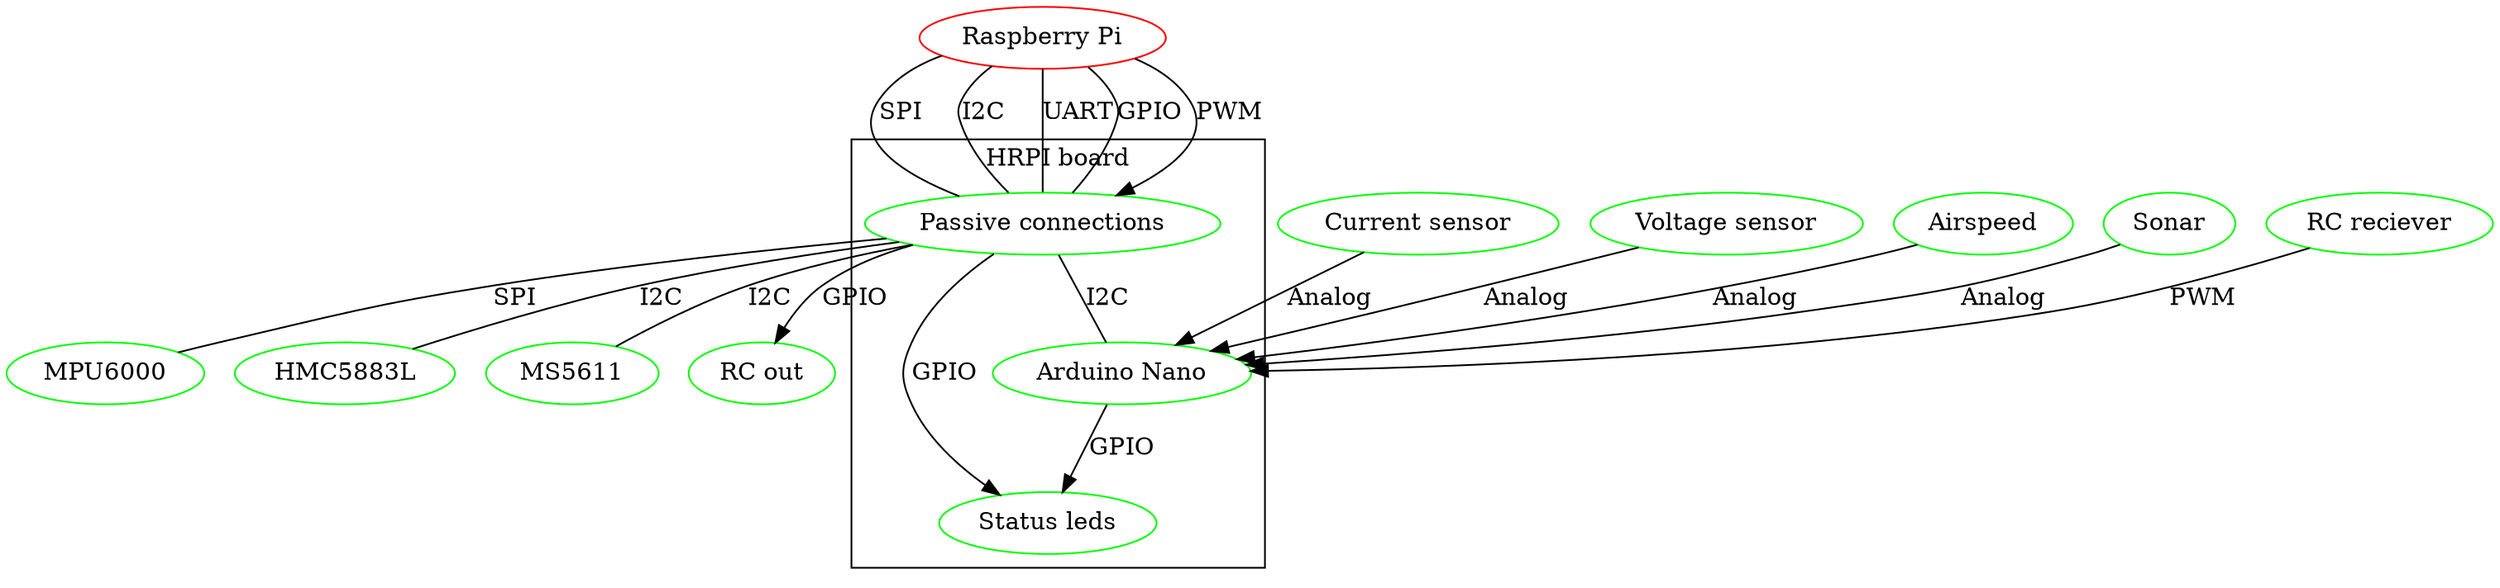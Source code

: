     digraph {
        a[label="Raspberry Pi",color="red"];

subgraph cluster_0 {
       label="HRPI board";
       b[label="Passive connections",color="green"];
       c[label="Arduino Nano",color="green"];
       g[label="Status leds",color="green"];

}
       c5[label="Current sensor",color="green"];
       c4[label="Voltage sensor",color="green"];
       c3[label="Airspeed",color="green"];
       c2[label="Sonar",color="green"];
       c1[label="RC reciever",color="green"];

        d[label="MPU6000",color="green"];
        e[label="HMC5883L",color="green"];
        f[label="MS5611",color="green"];
        y[label="RC out",color="green"];

        a -> b[ label="SPI",dir="none" ];
        a -> b[ label="I2C",dir="none" ];
        a -> b[ label="UART",dir="none" ];
        a -> b[ label="GPIO",dir="none" ];
        b -> g[ label="GPIO"];
        c -> g[ label="GPIO"];
        b -> y[ label="GPIO"];
        a -> b[ label="PWM"];


        b -> c[ label="I2C",dir="none" ];
        c1 -> c[ label="PWM" ];
        c2 -> c[ label="Analog" ];
        c3 -> c[ label="Analog" ];
        c4 -> c[ label="Analog" ];
        c5 -> c[ label="Analog" ];

        b -> d[ label="SPI",dir="none" ];
        b -> e[ label="I2C",dir="none" ];
        b -> f[ label="I2C",dir="none" ];

    }
    

